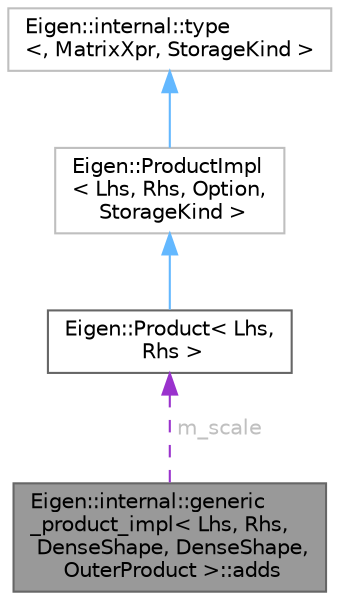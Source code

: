 digraph "Eigen::internal::generic_product_impl&lt; Lhs, Rhs, DenseShape, DenseShape, OuterProduct &gt;::adds"
{
 // LATEX_PDF_SIZE
  bgcolor="transparent";
  edge [fontname=Helvetica,fontsize=10,labelfontname=Helvetica,labelfontsize=10];
  node [fontname=Helvetica,fontsize=10,shape=box,height=0.2,width=0.4];
  Node1 [id="Node000001",label="Eigen::internal::generic\l_product_impl\< Lhs, Rhs,\l DenseShape, DenseShape,\l OuterProduct \>::adds",height=0.2,width=0.4,color="gray40", fillcolor="grey60", style="filled", fontcolor="black",tooltip=" "];
  Node2 -> Node1 [id="edge4_Node000001_Node000002",dir="back",color="darkorchid3",style="dashed",tooltip=" ",label=<<TABLE CELLBORDER="0" BORDER="0"><TR><TD VALIGN="top" ALIGN="LEFT" CELLPADDING="1" CELLSPACING="0">m_scale</TD></TR>
</TABLE>> ,fontcolor="grey" ];
  Node2 [id="Node000002",label="Eigen::Product\< Lhs,\l Rhs \>",height=0.2,width=0.4,color="gray40", fillcolor="white", style="filled",URL="$classEigen_1_1Product.html",tooltip=" "];
  Node3 -> Node2 [id="edge5_Node000002_Node000003",dir="back",color="steelblue1",style="solid",tooltip=" "];
  Node3 [id="Node000003",label="Eigen::ProductImpl\l\< Lhs, Rhs, Option,\l StorageKind \>",height=0.2,width=0.4,color="grey75", fillcolor="white", style="filled",URL="$classEigen_1_1ProductImpl.html",tooltip=" "];
  Node4 -> Node3 [id="edge6_Node000003_Node000004",dir="back",color="steelblue1",style="solid",tooltip=" "];
  Node4 [id="Node000004",label="Eigen::internal::type\l\<, MatrixXpr, StorageKind \>",height=0.2,width=0.4,color="grey75", fillcolor="white", style="filled",URL="$structEigen_1_1internal_1_1generic__xpr__base.html",tooltip=" "];
}
